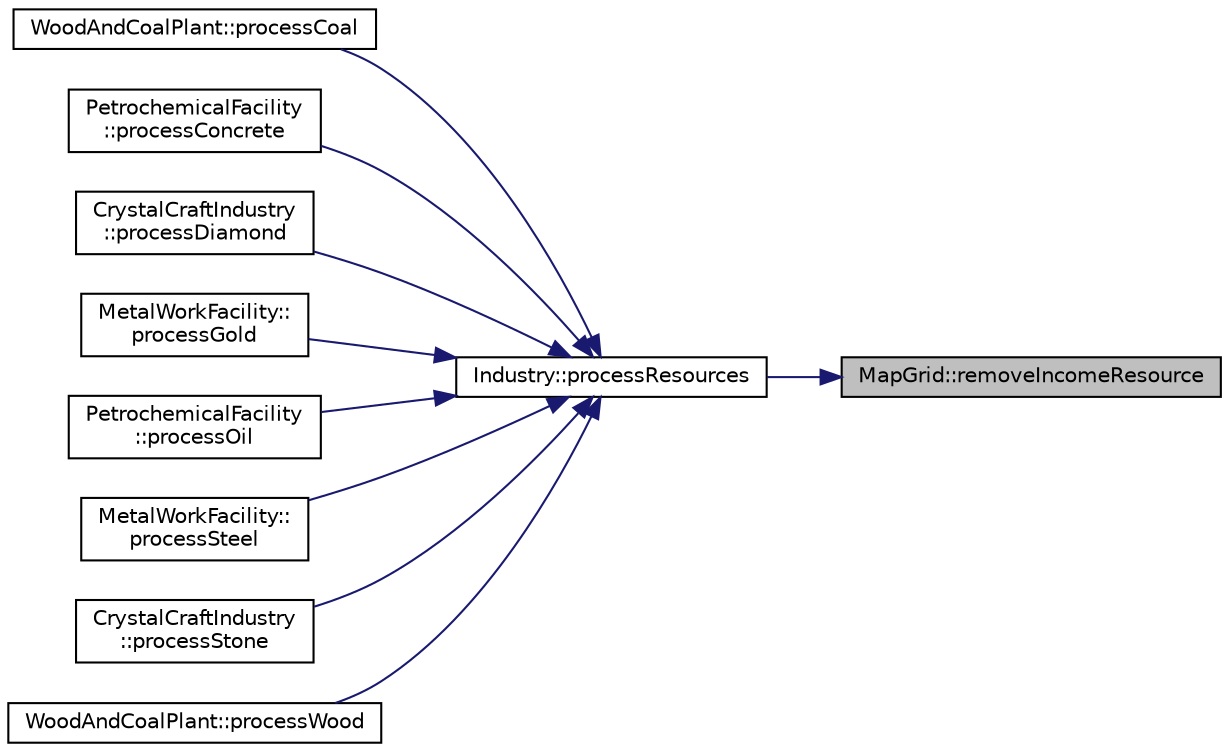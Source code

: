 digraph "MapGrid::removeIncomeResource"
{
 // LATEX_PDF_SIZE
  edge [fontname="Helvetica",fontsize="10",labelfontname="Helvetica",labelfontsize="10"];
  node [fontname="Helvetica",fontsize="10",shape=record];
  rankdir="RL";
  Node1 [label="MapGrid::removeIncomeResource",height=0.2,width=0.4,color="black", fillcolor="grey75", style="filled", fontcolor="black",tooltip=" "];
  Node1 -> Node2 [dir="back",color="midnightblue",fontsize="10",style="solid"];
  Node2 [label="Industry::processResources",height=0.2,width=0.4,color="black", fillcolor="white", style="filled",URL="$classIndustry.html#af8a58f057bb9be2f8b2d84ed03918904",tooltip="Processes resources based on the specified amount."];
  Node2 -> Node3 [dir="back",color="midnightblue",fontsize="10",style="solid"];
  Node3 [label="WoodAndCoalPlant::processCoal",height=0.2,width=0.4,color="black", fillcolor="white", style="filled",URL="$classWoodAndCoalPlant.html#a4529e9e6aa4bd2ebb3639a8ad9b7f4b1",tooltip="Processes a specified amount of coal and updates resources."];
  Node2 -> Node4 [dir="back",color="midnightblue",fontsize="10",style="solid"];
  Node4 [label="PetrochemicalFacility\l::processConcrete",height=0.2,width=0.4,color="black", fillcolor="white", style="filled",URL="$classPetrochemicalFacility.html#a49e64fa2c54f0897290548c784032b45",tooltip="Processes a specified amount of concrete in the facility."];
  Node2 -> Node5 [dir="back",color="midnightblue",fontsize="10",style="solid"];
  Node5 [label="CrystalCraftIndustry\l::processDiamond",height=0.2,width=0.4,color="black", fillcolor="white", style="filled",URL="$classCrystalCraftIndustry.html#a65147a09e9ae5746ea83d88b44bf7077",tooltip="Processes a specified amount of diamonds."];
  Node2 -> Node6 [dir="back",color="midnightblue",fontsize="10",style="solid"];
  Node6 [label="MetalWorkFacility::\lprocessGold",height=0.2,width=0.4,color="black", fillcolor="white", style="filled",URL="$classMetalWorkFacility.html#a9f506921a29f4fe41ec91b071175b2fd",tooltip="Processes a specified amount of gold."];
  Node2 -> Node7 [dir="back",color="midnightblue",fontsize="10",style="solid"];
  Node7 [label="PetrochemicalFacility\l::processOil",height=0.2,width=0.4,color="black", fillcolor="white", style="filled",URL="$classPetrochemicalFacility.html#aae7ecfabcaf2d05fcbc20c90e4fe9c04",tooltip="Processes a specified amount of oil in the facility."];
  Node2 -> Node8 [dir="back",color="midnightblue",fontsize="10",style="solid"];
  Node8 [label="MetalWorkFacility::\lprocessSteel",height=0.2,width=0.4,color="black", fillcolor="white", style="filled",URL="$classMetalWorkFacility.html#aa724f47f3e8a634e902577dbc73068fa",tooltip="Processes a specified amount of steel."];
  Node2 -> Node9 [dir="back",color="midnightblue",fontsize="10",style="solid"];
  Node9 [label="CrystalCraftIndustry\l::processStone",height=0.2,width=0.4,color="black", fillcolor="white", style="filled",URL="$classCrystalCraftIndustry.html#acb8df467a3568ce62d1696df523d439d",tooltip="Processes a specified amount of stone."];
  Node2 -> Node10 [dir="back",color="midnightblue",fontsize="10",style="solid"];
  Node10 [label="WoodAndCoalPlant::processWood",height=0.2,width=0.4,color="black", fillcolor="white", style="filled",URL="$classWoodAndCoalPlant.html#adb393197eb6d430716de853462d796ab",tooltip="Processes a specified amount of wood and updates resources."];
}
